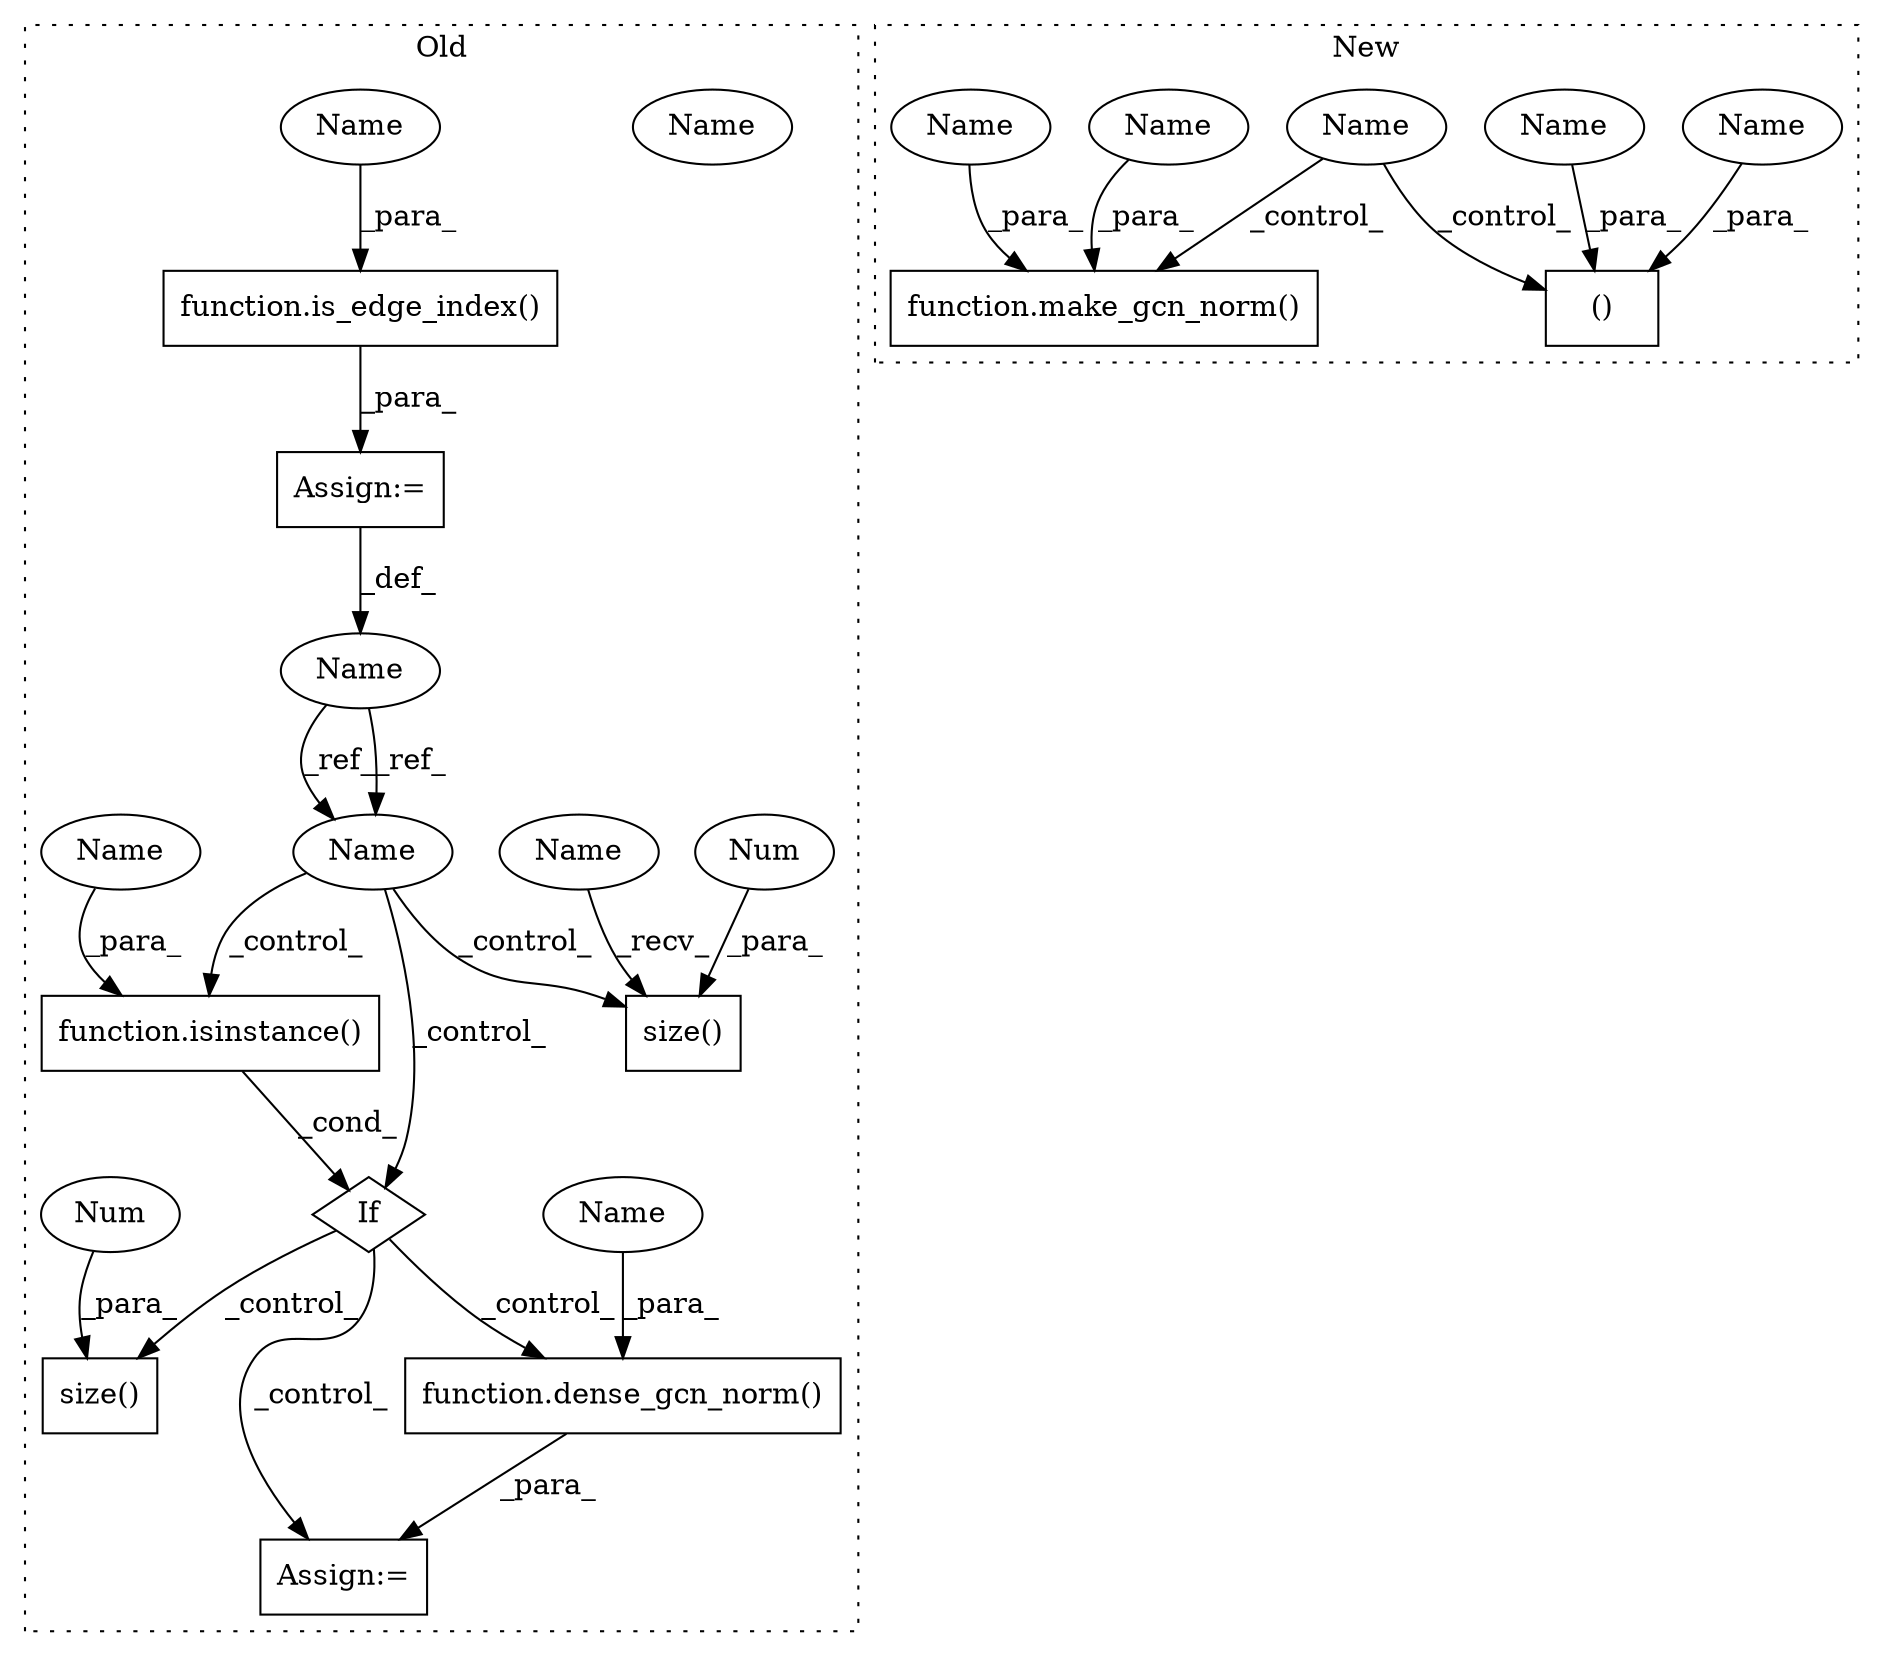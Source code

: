 digraph G {
subgraph cluster0 {
1 [label="function.dense_gcn_norm()" a="75" s="2431,2456" l="15,97" shape="box"];
3 [label="If" a="96" s="2093,2129" l="0,18" shape="diamond"];
4 [label="function.is_edge_index()" a="75" s="1798,1822" l="14,1" shape="box"];
6 [label="Name" a="87" s="1783" l="12" shape="ellipse"];
7 [label="Name" a="87" s="1867" l="12" shape="ellipse"];
8 [label="function.isinstance()" a="75" s="2093,2128" l="11,1" shape="box"];
9 [label="Assign:=" a="68" s="1795" l="3" shape="box"];
10 [label="Assign:=" a="68" s="2428" l="3" shape="box"];
11 [label="size()" a="75" s="2181,2189" l="7,1" shape="box"];
12 [label="size()" a="75" s="1978,1986" l="7,1" shape="box"];
13 [label="Num" a="76" s="2188" l="1" shape="ellipse"];
14 [label="Num" a="76" s="1985" l="1" shape="ellipse"];
16 [label="Name" a="87" s="2104" l="10" shape="ellipse"];
17 [label="Name" a="87" s="2446" l="10" shape="ellipse"];
18 [label="Name" a="87" s="1812" l="10" shape="ellipse"];
21 [label="Name" a="87" s="1867" l="12" shape="ellipse"];
24 [label="Name" a="87" s="1978" l="1" shape="ellipse"];
label = "Old";
style="dotted";
}
subgraph cluster1 {
2 [label="()" a="54" s="1890" l="13" shape="box"];
5 [label="function.make_gcn_norm()" a="75" s="1906,1943" l="14,1" shape="box"];
15 [label="Name" a="87" s="1852" l="14" shape="ellipse"];
19 [label="Name" a="87" s="1892" l="11" shape="ellipse"];
20 [label="Name" a="87" s="1932" l="11" shape="ellipse"];
22 [label="Name" a="87" s="1880" l="10" shape="ellipse"];
23 [label="Name" a="87" s="1920" l="10" shape="ellipse"];
label = "New";
style="dotted";
}
1 -> 10 [label="_para_"];
3 -> 10 [label="_control_"];
3 -> 11 [label="_control_"];
3 -> 1 [label="_control_"];
4 -> 9 [label="_para_"];
6 -> 21 [label="_ref_"];
6 -> 21 [label="_ref_"];
8 -> 3 [label="_cond_"];
9 -> 6 [label="_def_"];
13 -> 11 [label="_para_"];
14 -> 12 [label="_para_"];
15 -> 2 [label="_control_"];
15 -> 5 [label="_control_"];
16 -> 8 [label="_para_"];
17 -> 1 [label="_para_"];
18 -> 4 [label="_para_"];
19 -> 2 [label="_para_"];
20 -> 5 [label="_para_"];
21 -> 8 [label="_control_"];
21 -> 12 [label="_control_"];
21 -> 3 [label="_control_"];
22 -> 2 [label="_para_"];
23 -> 5 [label="_para_"];
24 -> 12 [label="_recv_"];
}
